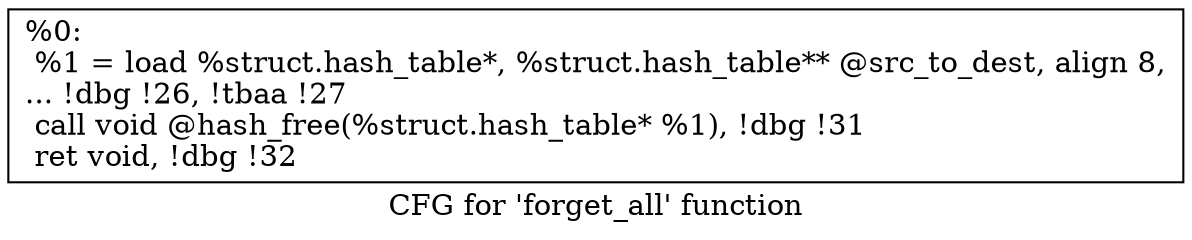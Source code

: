 digraph "CFG for 'forget_all' function" {
	label="CFG for 'forget_all' function";

	Node0x15e9390 [shape=record,label="{%0:\l  %1 = load %struct.hash_table*, %struct.hash_table** @src_to_dest, align 8,\l... !dbg !26, !tbaa !27\l  call void @hash_free(%struct.hash_table* %1), !dbg !31\l  ret void, !dbg !32\l}"];
}
